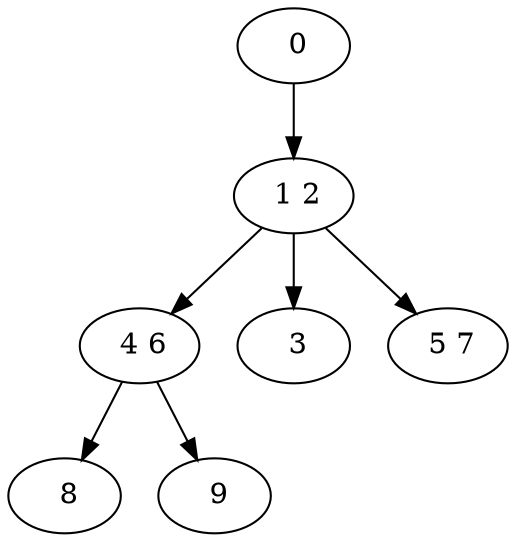 digraph mytree {
" 0" -> " 1 2";
" 1 2" -> " 4 6";
" 1 2" -> " 3";
" 1 2" -> " 5 7";
" 4 6" -> " 8";
" 4 6" -> " 9";
" 8";
" 9";
" 3";
" 5 7";
}
